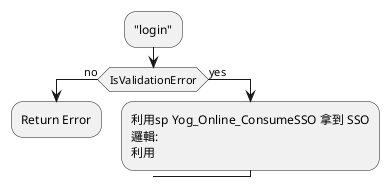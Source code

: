 @startuml
:"login";
if (IsValidationError) then (no)
    :Return Error;
    kill
else (yes)
    :利用sp Yog_Online_ConsumeSSO 拿到 SSO
    邏輯:
    利用;
@enduml